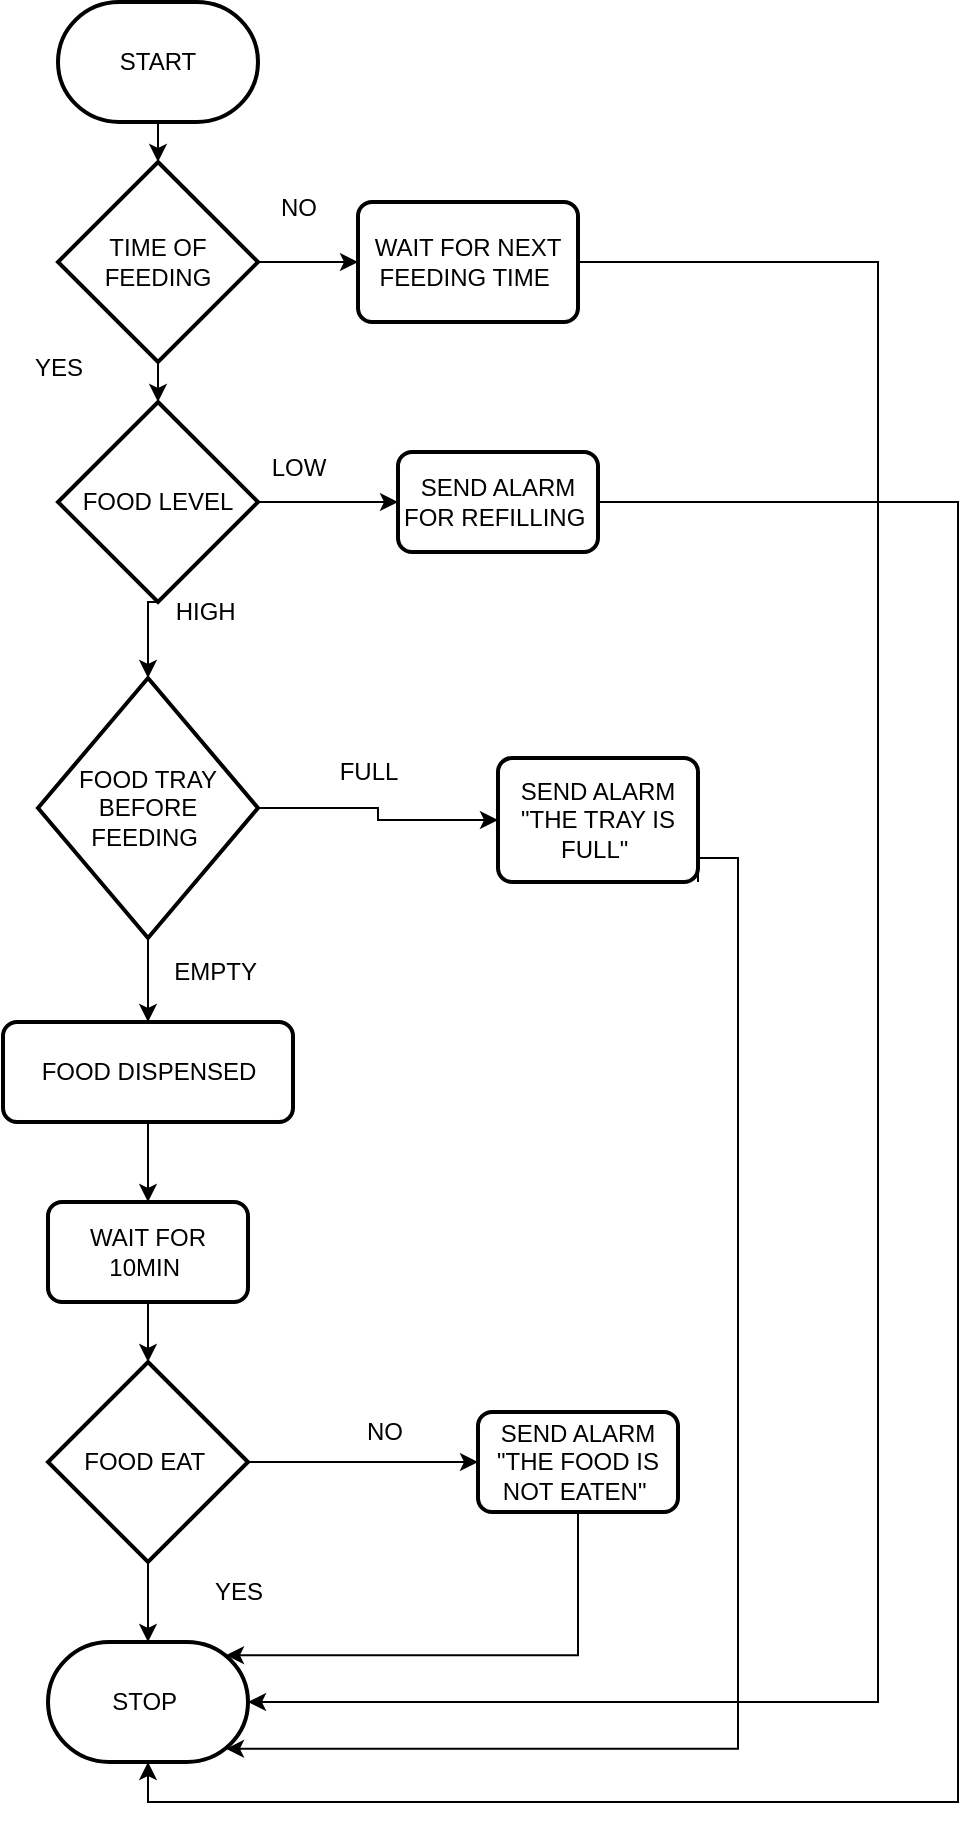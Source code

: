 <mxfile version="28.0.6">
  <diagram name="Page-1" id="GQOF2dxovYCwyVe0fI93">
    <mxGraphModel dx="772" dy="501" grid="1" gridSize="10" guides="1" tooltips="1" connect="1" arrows="1" fold="1" page="1" pageScale="1" pageWidth="827" pageHeight="1169" math="0" shadow="0">
      <root>
        <mxCell id="0" />
        <mxCell id="1" parent="0" />
        <mxCell id="eZONwF52F71udVJ8D4U--14" style="edgeStyle=orthogonalEdgeStyle;rounded=0;orthogonalLoop=1;jettySize=auto;html=1;exitX=1;exitY=0.5;exitDx=0;exitDy=0;exitPerimeter=0;" parent="1" source="eZONwF52F71udVJ8D4U--2" edge="1">
          <mxGeometry relative="1" as="geometry">
            <mxPoint x="420" y="140" as="targetPoint" />
          </mxGeometry>
        </mxCell>
        <mxCell id="eZONwF52F71udVJ8D4U--2" value="TIME OF FEEDING" style="strokeWidth=2;html=1;shape=mxgraph.flowchart.decision;whiteSpace=wrap;" parent="1" vertex="1">
          <mxGeometry x="270" y="90" width="100" height="100" as="geometry" />
        </mxCell>
        <mxCell id="eZONwF52F71udVJ8D4U--17" style="edgeStyle=orthogonalEdgeStyle;rounded=0;orthogonalLoop=1;jettySize=auto;html=1;exitX=1;exitY=0.5;exitDx=0;exitDy=0;exitPerimeter=0;" parent="1" source="eZONwF52F71udVJ8D4U--3" target="eZONwF52F71udVJ8D4U--16" edge="1">
          <mxGeometry relative="1" as="geometry" />
        </mxCell>
        <mxCell id="eZONwF52F71udVJ8D4U--3" value="FOOD LEVEL" style="strokeWidth=2;html=1;shape=mxgraph.flowchart.decision;whiteSpace=wrap;" parent="1" vertex="1">
          <mxGeometry x="270" y="210" width="100" height="100" as="geometry" />
        </mxCell>
        <mxCell id="eZONwF52F71udVJ8D4U--28" style="edgeStyle=orthogonalEdgeStyle;rounded=0;orthogonalLoop=1;jettySize=auto;html=1;exitX=1;exitY=0.5;exitDx=0;exitDy=0;exitPerimeter=0;" parent="1" source="eZONwF52F71udVJ8D4U--4" target="eZONwF52F71udVJ8D4U--27" edge="1">
          <mxGeometry relative="1" as="geometry" />
        </mxCell>
        <mxCell id="LtU6TrVQKrjzGse11RrR-3" style="edgeStyle=orthogonalEdgeStyle;rounded=0;orthogonalLoop=1;jettySize=auto;html=1;exitX=0.5;exitY=1;exitDx=0;exitDy=0;exitPerimeter=0;entryX=0.5;entryY=0;entryDx=0;entryDy=0;" parent="1" source="eZONwF52F71udVJ8D4U--4" target="eZONwF52F71udVJ8D4U--5" edge="1">
          <mxGeometry relative="1" as="geometry" />
        </mxCell>
        <mxCell id="eZONwF52F71udVJ8D4U--4" value="FOOD TRAY BEFORE FEEDING&amp;nbsp;" style="strokeWidth=2;html=1;shape=mxgraph.flowchart.decision;whiteSpace=wrap;" parent="1" vertex="1">
          <mxGeometry x="260" y="348" width="110" height="130" as="geometry" />
        </mxCell>
        <mxCell id="LtU6TrVQKrjzGse11RrR-9" style="edgeStyle=orthogonalEdgeStyle;rounded=0;orthogonalLoop=1;jettySize=auto;html=1;exitX=0.5;exitY=1;exitDx=0;exitDy=0;entryX=0.5;entryY=0;entryDx=0;entryDy=0;" parent="1" source="eZONwF52F71udVJ8D4U--5" target="eZONwF52F71udVJ8D4U--20" edge="1">
          <mxGeometry relative="1" as="geometry" />
        </mxCell>
        <mxCell id="eZONwF52F71udVJ8D4U--5" value="FOOD DISPENSED" style="rounded=1;whiteSpace=wrap;html=1;absoluteArcSize=1;arcSize=14;strokeWidth=2;" parent="1" vertex="1">
          <mxGeometry x="242.5" y="520" width="145" height="50" as="geometry" />
        </mxCell>
        <mxCell id="eZONwF52F71udVJ8D4U--8" style="edgeStyle=orthogonalEdgeStyle;rounded=0;orthogonalLoop=1;jettySize=auto;html=1;exitX=0.5;exitY=1;exitDx=0;exitDy=0;exitPerimeter=0;entryX=0.5;entryY=0;entryDx=0;entryDy=0;entryPerimeter=0;" parent="1" target="eZONwF52F71udVJ8D4U--2" edge="1">
          <mxGeometry relative="1" as="geometry">
            <mxPoint x="320" y="70" as="sourcePoint" />
          </mxGeometry>
        </mxCell>
        <mxCell id="eZONwF52F71udVJ8D4U--9" style="edgeStyle=orthogonalEdgeStyle;rounded=0;orthogonalLoop=1;jettySize=auto;html=1;exitX=0.5;exitY=1;exitDx=0;exitDy=0;exitPerimeter=0;entryX=0.5;entryY=0;entryDx=0;entryDy=0;entryPerimeter=0;" parent="1" source="eZONwF52F71udVJ8D4U--2" target="eZONwF52F71udVJ8D4U--3" edge="1">
          <mxGeometry relative="1" as="geometry" />
        </mxCell>
        <mxCell id="eZONwF52F71udVJ8D4U--10" style="edgeStyle=orthogonalEdgeStyle;rounded=0;orthogonalLoop=1;jettySize=auto;html=1;exitX=0.5;exitY=1;exitDx=0;exitDy=0;exitPerimeter=0;entryX=0.5;entryY=0;entryDx=0;entryDy=0;entryPerimeter=0;" parent="1" source="eZONwF52F71udVJ8D4U--3" target="eZONwF52F71udVJ8D4U--4" edge="1">
          <mxGeometry relative="1" as="geometry" />
        </mxCell>
        <mxCell id="eZONwF52F71udVJ8D4U--15" value="WAIT FOR NEXT FEEDING TIME&amp;nbsp;" style="rounded=1;whiteSpace=wrap;html=1;absoluteArcSize=1;arcSize=14;strokeWidth=2;" parent="1" vertex="1">
          <mxGeometry x="420" y="110" width="110" height="60" as="geometry" />
        </mxCell>
        <mxCell id="eZONwF52F71udVJ8D4U--16" value="SEND ALARM FOR REFILLING&amp;nbsp;" style="rounded=1;whiteSpace=wrap;html=1;absoluteArcSize=1;arcSize=14;strokeWidth=2;" parent="1" vertex="1">
          <mxGeometry x="440" y="235" width="100" height="50" as="geometry" />
        </mxCell>
        <mxCell id="eZONwF52F71udVJ8D4U--20" value="WAIT FOR 10MIN&amp;nbsp;" style="rounded=1;whiteSpace=wrap;html=1;absoluteArcSize=1;arcSize=14;strokeWidth=2;" parent="1" vertex="1">
          <mxGeometry x="265" y="610" width="100" height="50" as="geometry" />
        </mxCell>
        <mxCell id="eZONwF52F71udVJ8D4U--22" value="LOW" style="text;html=1;align=center;verticalAlign=middle;resizable=0;points=[];autosize=1;strokeColor=none;fillColor=none;" parent="1" vertex="1">
          <mxGeometry x="365" y="228" width="50" height="30" as="geometry" />
        </mxCell>
        <mxCell id="eZONwF52F71udVJ8D4U--23" value="HIGH&amp;nbsp;" style="text;html=1;align=center;verticalAlign=middle;resizable=0;points=[];autosize=1;strokeColor=none;fillColor=none;" parent="1" vertex="1">
          <mxGeometry x="315" y="300" width="60" height="30" as="geometry" />
        </mxCell>
        <mxCell id="eZONwF52F71udVJ8D4U--25" value="FULL" style="text;html=1;align=center;verticalAlign=middle;resizable=0;points=[];autosize=1;strokeColor=none;fillColor=none;" parent="1" vertex="1">
          <mxGeometry x="400" y="380" width="50" height="30" as="geometry" />
        </mxCell>
        <mxCell id="eZONwF52F71udVJ8D4U--27" value="SEND ALARM &quot;THE TRAY IS FULL&quot;&amp;nbsp;" style="rounded=1;whiteSpace=wrap;html=1;absoluteArcSize=1;arcSize=14;strokeWidth=2;" parent="1" vertex="1">
          <mxGeometry x="490" y="388" width="100" height="62" as="geometry" />
        </mxCell>
        <mxCell id="eZONwF52F71udVJ8D4U--29" value="EMPTY&amp;nbsp;" style="text;html=1;align=center;verticalAlign=middle;resizable=0;points=[];autosize=1;strokeColor=none;fillColor=none;" parent="1" vertex="1">
          <mxGeometry x="315" y="480" width="70" height="30" as="geometry" />
        </mxCell>
        <mxCell id="LtU6TrVQKrjzGse11RrR-7" value="NO" style="text;html=1;align=center;verticalAlign=middle;resizable=0;points=[];autosize=1;strokeColor=none;fillColor=none;" parent="1" vertex="1">
          <mxGeometry x="370" y="98" width="40" height="30" as="geometry" />
        </mxCell>
        <mxCell id="LtU6TrVQKrjzGse11RrR-8" value="YES" style="text;html=1;align=center;verticalAlign=middle;resizable=0;points=[];autosize=1;strokeColor=none;fillColor=none;" parent="1" vertex="1">
          <mxGeometry x="245" y="178" width="50" height="30" as="geometry" />
        </mxCell>
        <mxCell id="LtU6TrVQKrjzGse11RrR-15" style="edgeStyle=orthogonalEdgeStyle;rounded=0;orthogonalLoop=1;jettySize=auto;html=1;exitX=1;exitY=0.5;exitDx=0;exitDy=0;exitPerimeter=0;entryX=0;entryY=0.5;entryDx=0;entryDy=0;" parent="1" source="LtU6TrVQKrjzGse11RrR-10" target="LtU6TrVQKrjzGse11RrR-14" edge="1">
          <mxGeometry relative="1" as="geometry" />
        </mxCell>
        <mxCell id="LtU6TrVQKrjzGse11RrR-10" value="FOOD EAT&amp;nbsp;" style="strokeWidth=2;html=1;shape=mxgraph.flowchart.decision;whiteSpace=wrap;" parent="1" vertex="1">
          <mxGeometry x="265" y="690" width="100" height="100" as="geometry" />
        </mxCell>
        <mxCell id="LtU6TrVQKrjzGse11RrR-11" style="edgeStyle=orthogonalEdgeStyle;rounded=0;orthogonalLoop=1;jettySize=auto;html=1;exitX=0.5;exitY=1;exitDx=0;exitDy=0;entryX=0.5;entryY=0;entryDx=0;entryDy=0;entryPerimeter=0;" parent="1" source="eZONwF52F71udVJ8D4U--20" target="LtU6TrVQKrjzGse11RrR-10" edge="1">
          <mxGeometry relative="1" as="geometry" />
        </mxCell>
        <mxCell id="LtU6TrVQKrjzGse11RrR-12" style="edgeStyle=orthogonalEdgeStyle;rounded=0;orthogonalLoop=1;jettySize=auto;html=1;exitX=0.5;exitY=1;exitDx=0;exitDy=0;exitPerimeter=0;entryX=0.5;entryY=0;entryDx=0;entryDy=0;entryPerimeter=0;" parent="1" source="LtU6TrVQKrjzGse11RrR-10" edge="1">
          <mxGeometry relative="1" as="geometry">
            <mxPoint x="315" y="830" as="targetPoint" />
          </mxGeometry>
        </mxCell>
        <mxCell id="LtU6TrVQKrjzGse11RrR-13" value="YES" style="text;html=1;align=center;verticalAlign=middle;resizable=0;points=[];autosize=1;strokeColor=none;fillColor=none;" parent="1" vertex="1">
          <mxGeometry x="335" y="790" width="50" height="30" as="geometry" />
        </mxCell>
        <mxCell id="LtU6TrVQKrjzGse11RrR-14" value="SEND ALARM &quot;THE FOOD IS NOT EATEN&quot;&amp;nbsp;" style="rounded=1;whiteSpace=wrap;html=1;absoluteArcSize=1;arcSize=14;strokeWidth=2;" parent="1" vertex="1">
          <mxGeometry x="480" y="715" width="100" height="50" as="geometry" />
        </mxCell>
        <mxCell id="LtU6TrVQKrjzGse11RrR-16" value="NO" style="text;html=1;align=center;verticalAlign=middle;resizable=0;points=[];autosize=1;strokeColor=none;fillColor=none;" parent="1" vertex="1">
          <mxGeometry x="413" y="710" width="40" height="30" as="geometry" />
        </mxCell>
        <mxCell id="PJYpS-ugm3V6ytj5YL_N-1" value="START" style="strokeWidth=2;html=1;shape=mxgraph.flowchart.terminator;whiteSpace=wrap;" parent="1" vertex="1">
          <mxGeometry x="270" y="10" width="100" height="60" as="geometry" />
        </mxCell>
        <mxCell id="PJYpS-ugm3V6ytj5YL_N-2" value="STOP&amp;nbsp;" style="strokeWidth=2;html=1;shape=mxgraph.flowchart.terminator;whiteSpace=wrap;" parent="1" vertex="1">
          <mxGeometry x="265" y="830" width="100" height="60" as="geometry" />
        </mxCell>
        <mxCell id="PJYpS-ugm3V6ytj5YL_N-4" style="edgeStyle=orthogonalEdgeStyle;rounded=0;orthogonalLoop=1;jettySize=auto;html=1;exitX=1;exitY=0.5;exitDx=0;exitDy=0;entryX=1;entryY=0.5;entryDx=0;entryDy=0;entryPerimeter=0;" parent="1" source="eZONwF52F71udVJ8D4U--15" target="PJYpS-ugm3V6ytj5YL_N-2" edge="1">
          <mxGeometry relative="1" as="geometry">
            <Array as="points">
              <mxPoint x="680" y="140" />
              <mxPoint x="680" y="860" />
            </Array>
          </mxGeometry>
        </mxCell>
        <mxCell id="997x2f9THAL6DOZW-bok-4" style="edgeStyle=orthogonalEdgeStyle;rounded=0;orthogonalLoop=1;jettySize=auto;html=1;exitX=0.5;exitY=1;exitDx=0;exitDy=0;entryX=0.89;entryY=0.11;entryDx=0;entryDy=0;entryPerimeter=0;" edge="1" parent="1" source="LtU6TrVQKrjzGse11RrR-14" target="PJYpS-ugm3V6ytj5YL_N-2">
          <mxGeometry relative="1" as="geometry">
            <Array as="points">
              <mxPoint x="530" y="837" />
            </Array>
          </mxGeometry>
        </mxCell>
        <mxCell id="997x2f9THAL6DOZW-bok-5" style="edgeStyle=orthogonalEdgeStyle;rounded=0;orthogonalLoop=1;jettySize=auto;html=1;exitX=1;exitY=1;exitDx=0;exitDy=0;entryX=0.89;entryY=0.89;entryDx=0;entryDy=0;entryPerimeter=0;" edge="1" parent="1" source="eZONwF52F71udVJ8D4U--27" target="PJYpS-ugm3V6ytj5YL_N-2">
          <mxGeometry relative="1" as="geometry">
            <Array as="points">
              <mxPoint x="610" y="438" />
              <mxPoint x="610" y="883" />
            </Array>
          </mxGeometry>
        </mxCell>
        <mxCell id="997x2f9THAL6DOZW-bok-6" style="edgeStyle=orthogonalEdgeStyle;rounded=0;orthogonalLoop=1;jettySize=auto;html=1;entryX=0.5;entryY=1;entryDx=0;entryDy=0;entryPerimeter=0;" edge="1" parent="1" source="eZONwF52F71udVJ8D4U--16" target="PJYpS-ugm3V6ytj5YL_N-2">
          <mxGeometry relative="1" as="geometry">
            <Array as="points">
              <mxPoint x="720" y="260" />
              <mxPoint x="720" y="910" />
              <mxPoint x="315" y="910" />
            </Array>
          </mxGeometry>
        </mxCell>
      </root>
    </mxGraphModel>
  </diagram>
</mxfile>
